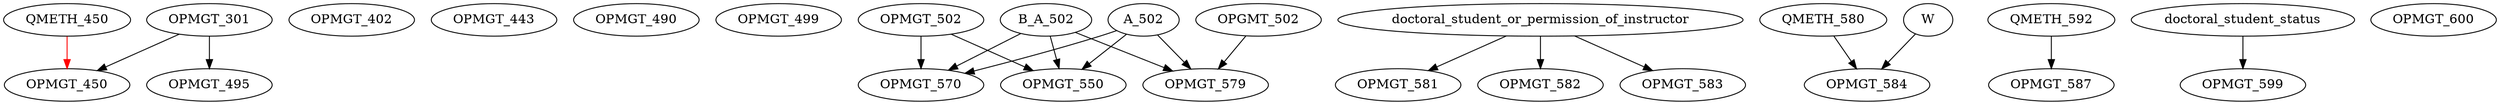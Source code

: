 digraph G {
    OPMGT_301;
    OPMGT_402;
    OPMGT_443;
    edge [color=black];
    OPMGT_301 -> OPMGT_450;
    edge [color=red];
    QMETH_450 -> OPMGT_450;
    OPMGT_490;
    edge [color=black];
    OPMGT_301 -> OPMGT_495;
    OPMGT_499;
    OPMGT_502;
    edge [color=black];
    B_A_502 -> OPMGT_550;
    A_502 -> OPMGT_550;
    OPMGT_502 -> OPMGT_550;
    edge [color=black];
    B_A_502 -> OPMGT_570;
    A_502 -> OPMGT_570;
    OPMGT_502 -> OPMGT_570;
    edge [color=black];
    B_A_502 -> OPMGT_579;
    A_502 -> OPMGT_579;
    OPGMT_502 -> OPMGT_579;
    edge [color=black];
    doctoral_student_or_permission_of_instructor -> OPMGT_581;
    edge [color=black];
    doctoral_student_or_permission_of_instructor -> OPMGT_582;
    edge [color=black];
    doctoral_student_or_permission_of_instructor -> OPMGT_583;
    edge [color=black];
    QMETH_580 -> OPMGT_584;
    W -> OPMGT_584;
    edge [color=black];
    QMETH_592 -> OPMGT_587;
    edge [color=black];
    doctoral_student_status -> OPMGT_599;
    OPMGT_600;
}
